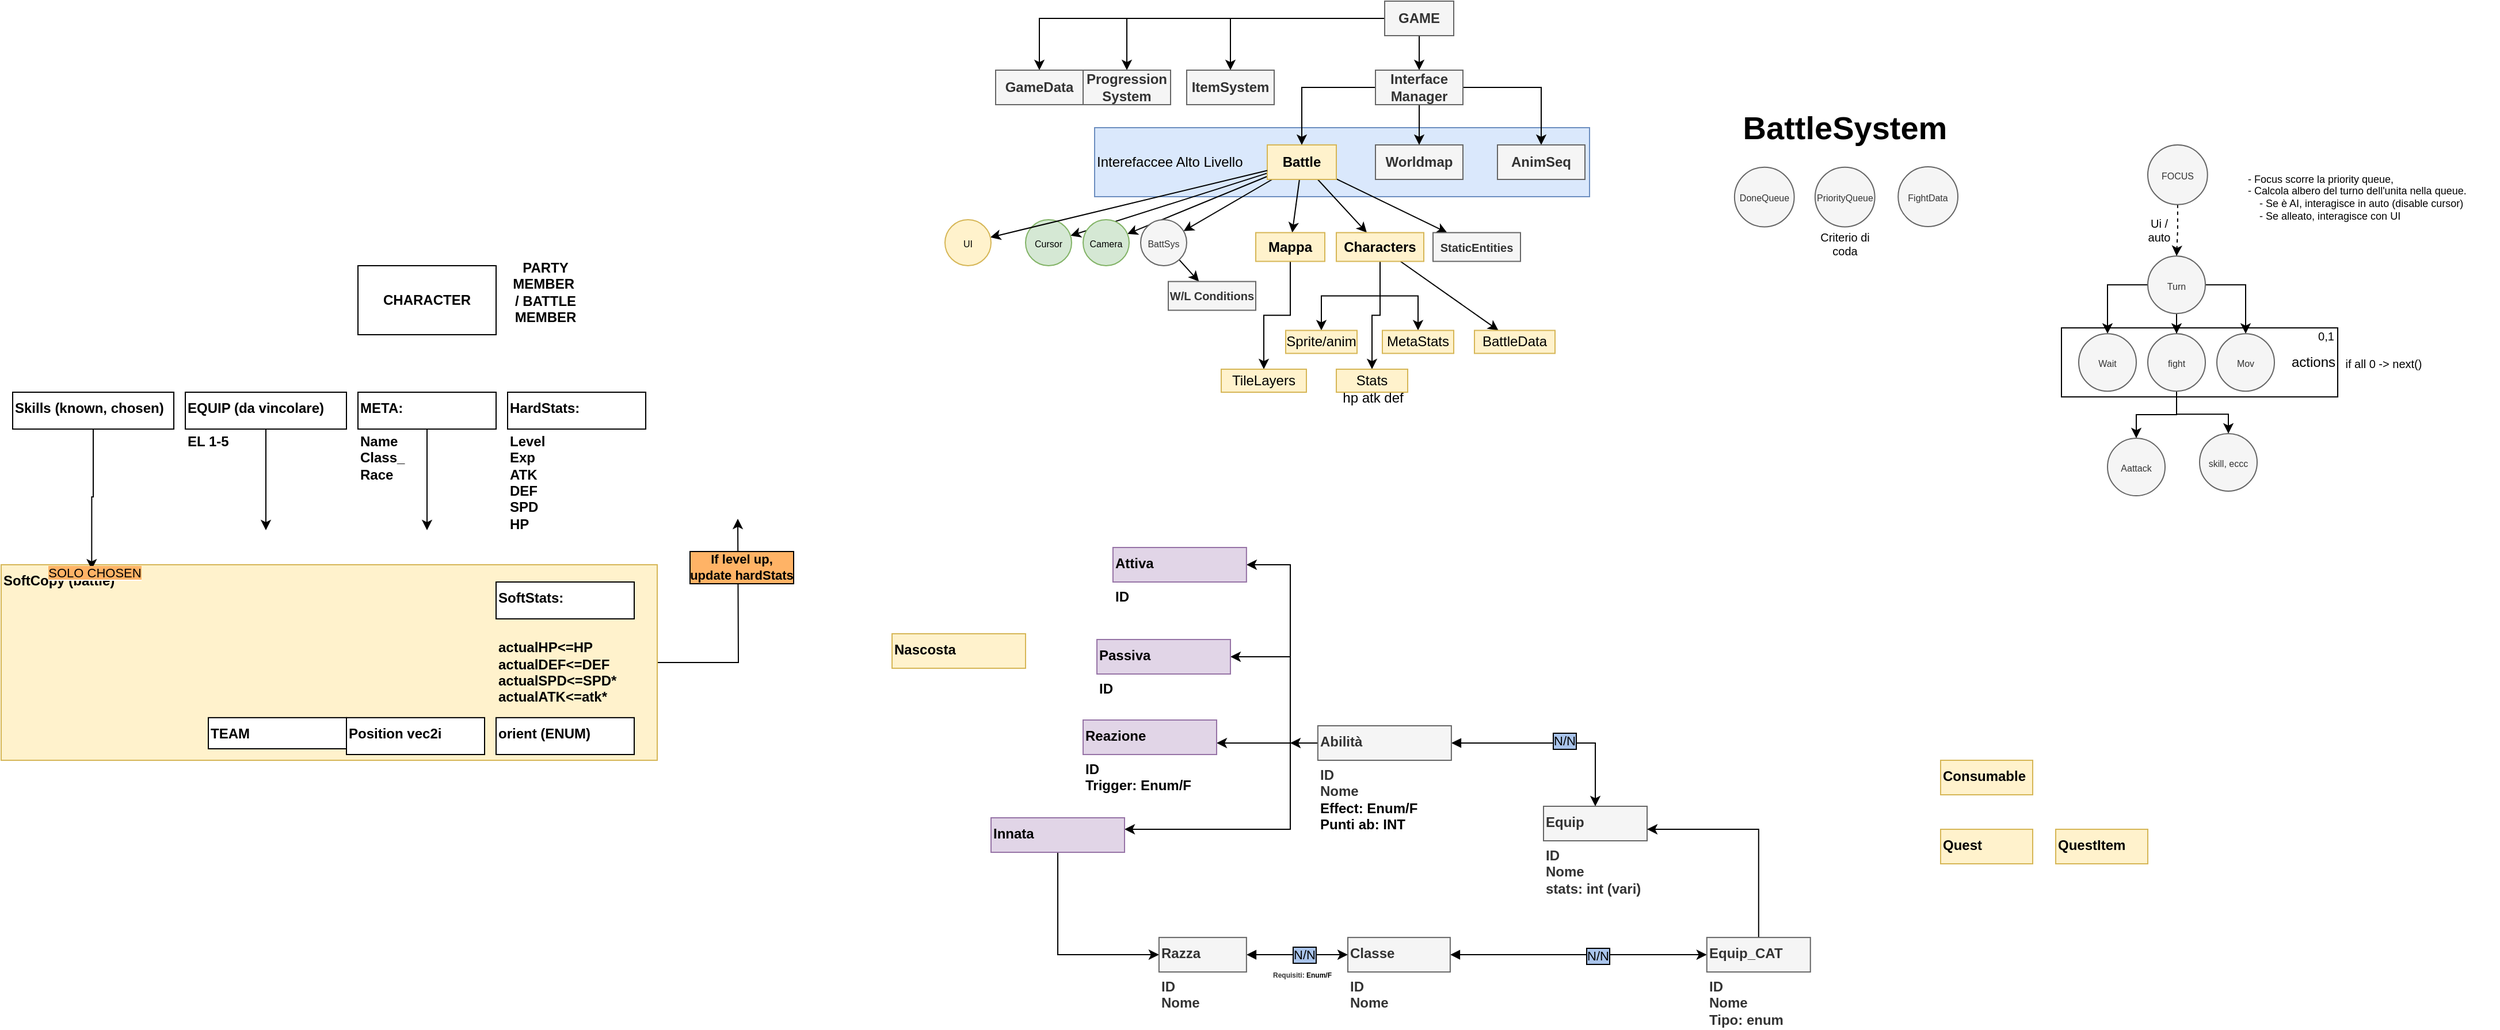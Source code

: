 <mxfile version="26.0.9">
  <diagram name="Pagina-1" id="IYdlYjK-uYamkpvZksn4">
    <mxGraphModel dx="1667" dy="503" grid="1" gridSize="10" guides="1" tooltips="1" connect="1" arrows="1" fold="1" page="1" pageScale="1" pageWidth="827" pageHeight="1169" math="0" shadow="0">
      <root>
        <mxCell id="0" />
        <mxCell id="1" parent="0" />
        <mxCell id="bKswoi-6M7HuGjb5jG4Y-16" value="actions" style="rounded=0;whiteSpace=wrap;html=1;align=right;" parent="1" vertex="1">
          <mxGeometry x="980" y="464.07" width="240" height="60" as="geometry" />
        </mxCell>
        <mxCell id="cfBw3PiX7XQyelA8tkxX-12" style="edgeStyle=orthogonalEdgeStyle;rounded=0;orthogonalLoop=1;jettySize=auto;html=1;" parent="1" source="cfBw3PiX7XQyelA8tkxX-2" target="cfBw3PiX7XQyelA8tkxX-7" edge="1">
          <mxGeometry relative="1" as="geometry" />
        </mxCell>
        <mxCell id="QGVee-wcvRpHsd-RlF23-4" style="edgeStyle=orthogonalEdgeStyle;rounded=0;orthogonalLoop=1;jettySize=auto;html=1;" parent="1" source="cfBw3PiX7XQyelA8tkxX-2" target="QGVee-wcvRpHsd-RlF23-1" edge="1">
          <mxGeometry relative="1" as="geometry" />
        </mxCell>
        <mxCell id="QGVee-wcvRpHsd-RlF23-5" style="edgeStyle=orthogonalEdgeStyle;rounded=0;orthogonalLoop=1;jettySize=auto;html=1;" parent="1" source="cfBw3PiX7XQyelA8tkxX-2" target="QGVee-wcvRpHsd-RlF23-2" edge="1">
          <mxGeometry relative="1" as="geometry" />
        </mxCell>
        <mxCell id="QGVee-wcvRpHsd-RlF23-6" style="edgeStyle=orthogonalEdgeStyle;rounded=0;orthogonalLoop=1;jettySize=auto;html=1;" parent="1" source="cfBw3PiX7XQyelA8tkxX-2" target="QGVee-wcvRpHsd-RlF23-3" edge="1">
          <mxGeometry relative="1" as="geometry" />
        </mxCell>
        <mxCell id="cfBw3PiX7XQyelA8tkxX-2" value="&lt;b&gt;GAME&lt;/b&gt;" style="text;html=1;align=center;verticalAlign=middle;whiteSpace=wrap;rounded=0;fillColor=#f5f5f5;strokeColor=#666666;fontColor=#333333;" parent="1" vertex="1">
          <mxGeometry x="392" y="180" width="60" height="30" as="geometry" />
        </mxCell>
        <mxCell id="cfBw3PiX7XQyelA8tkxX-4" value="Interefaccee Alto Livello" style="rounded=0;whiteSpace=wrap;html=1;fillColor=#dae8fc;strokeColor=#6c8ebf;spacingLeft=0;align=left;" parent="1" vertex="1">
          <mxGeometry x="140" y="290" width="430" height="60" as="geometry" />
        </mxCell>
        <mxCell id="cfBw3PiX7XQyelA8tkxX-15" style="rounded=0;orthogonalLoop=1;jettySize=auto;html=1;" parent="1" source="cfBw3PiX7XQyelA8tkxX-3" target="cfBw3PiX7XQyelA8tkxX-14" edge="1">
          <mxGeometry relative="1" as="geometry" />
        </mxCell>
        <mxCell id="cfBw3PiX7XQyelA8tkxX-17" style="rounded=0;orthogonalLoop=1;jettySize=auto;html=1;" parent="1" source="cfBw3PiX7XQyelA8tkxX-3" target="cfBw3PiX7XQyelA8tkxX-16" edge="1">
          <mxGeometry relative="1" as="geometry" />
        </mxCell>
        <mxCell id="cfBw3PiX7XQyelA8tkxX-19" style="rounded=0;orthogonalLoop=1;jettySize=auto;html=1;" parent="1" source="cfBw3PiX7XQyelA8tkxX-3" target="cfBw3PiX7XQyelA8tkxX-18" edge="1">
          <mxGeometry relative="1" as="geometry" />
        </mxCell>
        <mxCell id="cfBw3PiX7XQyelA8tkxX-21" style="rounded=0;orthogonalLoop=1;jettySize=auto;html=1;" parent="1" source="cfBw3PiX7XQyelA8tkxX-3" target="cfBw3PiX7XQyelA8tkxX-20" edge="1">
          <mxGeometry relative="1" as="geometry" />
        </mxCell>
        <mxCell id="cfBw3PiX7XQyelA8tkxX-23" style="rounded=0;orthogonalLoop=1;jettySize=auto;html=1;" parent="1" source="cfBw3PiX7XQyelA8tkxX-3" target="cfBw3PiX7XQyelA8tkxX-22" edge="1">
          <mxGeometry relative="1" as="geometry" />
        </mxCell>
        <mxCell id="cfBw3PiX7XQyelA8tkxX-26" style="rounded=0;orthogonalLoop=1;jettySize=auto;html=1;" parent="1" source="cfBw3PiX7XQyelA8tkxX-3" target="cfBw3PiX7XQyelA8tkxX-25" edge="1">
          <mxGeometry relative="1" as="geometry" />
        </mxCell>
        <mxCell id="cfBw3PiX7XQyelA8tkxX-3" value="&lt;b&gt;Battle&lt;/b&gt;" style="text;html=1;align=center;verticalAlign=middle;whiteSpace=wrap;rounded=0;fillColor=#fff2cc;strokeColor=#d6b656;" parent="1" vertex="1">
          <mxGeometry x="290" y="305" width="60" height="30" as="geometry" />
        </mxCell>
        <mxCell id="cfBw3PiX7XQyelA8tkxX-5" value="&lt;b&gt;Worldmap&lt;/b&gt;" style="text;html=1;align=center;verticalAlign=middle;whiteSpace=wrap;rounded=0;fillColor=#f5f5f5;strokeColor=#666666;fontColor=#333333;" parent="1" vertex="1">
          <mxGeometry x="384" y="305" width="76" height="30" as="geometry" />
        </mxCell>
        <mxCell id="cfBw3PiX7XQyelA8tkxX-8" style="edgeStyle=orthogonalEdgeStyle;rounded=0;orthogonalLoop=1;jettySize=auto;html=1;" parent="1" source="cfBw3PiX7XQyelA8tkxX-7" target="cfBw3PiX7XQyelA8tkxX-3" edge="1">
          <mxGeometry relative="1" as="geometry" />
        </mxCell>
        <mxCell id="cfBw3PiX7XQyelA8tkxX-9" style="edgeStyle=orthogonalEdgeStyle;rounded=0;orthogonalLoop=1;jettySize=auto;html=1;" parent="1" source="cfBw3PiX7XQyelA8tkxX-7" target="cfBw3PiX7XQyelA8tkxX-5" edge="1">
          <mxGeometry relative="1" as="geometry" />
        </mxCell>
        <mxCell id="cfBw3PiX7XQyelA8tkxX-11" style="edgeStyle=orthogonalEdgeStyle;rounded=0;orthogonalLoop=1;jettySize=auto;html=1;" parent="1" source="cfBw3PiX7XQyelA8tkxX-7" target="cfBw3PiX7XQyelA8tkxX-10" edge="1">
          <mxGeometry relative="1" as="geometry" />
        </mxCell>
        <mxCell id="cfBw3PiX7XQyelA8tkxX-7" value="&lt;b&gt;Interface&lt;/b&gt;&lt;div&gt;&lt;b&gt;Manager&lt;/b&gt;&lt;/div&gt;" style="text;html=1;align=center;verticalAlign=middle;whiteSpace=wrap;rounded=0;fillColor=#f5f5f5;strokeColor=#666666;fontColor=#333333;" parent="1" vertex="1">
          <mxGeometry x="384" y="240" width="76" height="30" as="geometry" />
        </mxCell>
        <mxCell id="cfBw3PiX7XQyelA8tkxX-10" value="&lt;b&gt;AnimSeq&lt;/b&gt;" style="text;html=1;align=center;verticalAlign=middle;whiteSpace=wrap;rounded=0;fillColor=#f5f5f5;strokeColor=#666666;fontColor=#333333;" parent="1" vertex="1">
          <mxGeometry x="490" y="305" width="76" height="30" as="geometry" />
        </mxCell>
        <mxCell id="cfBw3PiX7XQyelA8tkxX-14" value="&lt;font style=&quot;font-size: 8px;&quot;&gt;Camera&lt;/font&gt;" style="ellipse;whiteSpace=wrap;html=1;aspect=fixed;fillColor=#d5e8d4;strokeColor=#82b366;" parent="1" vertex="1">
          <mxGeometry x="130" y="370" width="40" height="40" as="geometry" />
        </mxCell>
        <mxCell id="cfBw3PiX7XQyelA8tkxX-16" value="&lt;font style=&quot;font-size: 8px;&quot;&gt;Cursor&lt;/font&gt;" style="ellipse;whiteSpace=wrap;html=1;aspect=fixed;fillColor=#d5e8d4;strokeColor=#82b366;" parent="1" vertex="1">
          <mxGeometry x="80" y="370" width="40" height="40" as="geometry" />
        </mxCell>
        <mxCell id="cfBw3PiX7XQyelA8tkxX-41" style="rounded=0;orthogonalLoop=1;jettySize=auto;html=1;endArrow=classic;startFill=0;endFill=1;" parent="1" source="cfBw3PiX7XQyelA8tkxX-18" target="cfBw3PiX7XQyelA8tkxX-39" edge="1">
          <mxGeometry relative="1" as="geometry" />
        </mxCell>
        <mxCell id="cfBw3PiX7XQyelA8tkxX-18" value="&lt;font style=&quot;font-size: 8px;&quot;&gt;BattSys&lt;/font&gt;" style="ellipse;whiteSpace=wrap;html=1;aspect=fixed;fillColor=#f5f5f5;strokeColor=#666666;fontColor=#333333;" parent="1" vertex="1">
          <mxGeometry x="180" y="370" width="40" height="40" as="geometry" />
        </mxCell>
        <mxCell id="cfBw3PiX7XQyelA8tkxX-60" style="edgeStyle=orthogonalEdgeStyle;rounded=0;orthogonalLoop=1;jettySize=auto;html=1;" parent="1" source="cfBw3PiX7XQyelA8tkxX-20" target="cfBw3PiX7XQyelA8tkxX-61" edge="1">
          <mxGeometry relative="1" as="geometry">
            <mxPoint x="280" y="510" as="targetPoint" />
          </mxGeometry>
        </mxCell>
        <mxCell id="cfBw3PiX7XQyelA8tkxX-20" value="&lt;b&gt;Mappa&lt;/b&gt;" style="rounded=0;whiteSpace=wrap;html=1;fillColor=#fff2cc;strokeColor=#d6b656;" parent="1" vertex="1">
          <mxGeometry x="280" y="381.25" width="60" height="25" as="geometry" />
        </mxCell>
        <mxCell id="cfBw3PiX7XQyelA8tkxX-48" style="edgeStyle=orthogonalEdgeStyle;rounded=0;orthogonalLoop=1;jettySize=auto;html=1;entryX=0.5;entryY=0;entryDx=0;entryDy=0;" parent="1" source="cfBw3PiX7XQyelA8tkxX-22" target="cfBw3PiX7XQyelA8tkxX-49" edge="1">
          <mxGeometry relative="1" as="geometry">
            <mxPoint x="360" y="460" as="targetPoint" />
          </mxGeometry>
        </mxCell>
        <mxCell id="cfBw3PiX7XQyelA8tkxX-51" style="edgeStyle=orthogonalEdgeStyle;rounded=0;orthogonalLoop=1;jettySize=auto;html=1;" parent="1" source="cfBw3PiX7XQyelA8tkxX-22" target="cfBw3PiX7XQyelA8tkxX-50" edge="1">
          <mxGeometry relative="1" as="geometry" />
        </mxCell>
        <mxCell id="cfBw3PiX7XQyelA8tkxX-58" style="edgeStyle=orthogonalEdgeStyle;rounded=0;orthogonalLoop=1;jettySize=auto;html=1;" parent="1" source="cfBw3PiX7XQyelA8tkxX-22" target="cfBw3PiX7XQyelA8tkxX-56" edge="1">
          <mxGeometry relative="1" as="geometry" />
        </mxCell>
        <mxCell id="cfBw3PiX7XQyelA8tkxX-63" style="rounded=0;orthogonalLoop=1;jettySize=auto;html=1;" parent="1" source="cfBw3PiX7XQyelA8tkxX-22" target="cfBw3PiX7XQyelA8tkxX-62" edge="1">
          <mxGeometry relative="1" as="geometry" />
        </mxCell>
        <mxCell id="cfBw3PiX7XQyelA8tkxX-22" value="&lt;b&gt;Characters&lt;/b&gt;" style="rounded=0;whiteSpace=wrap;html=1;fillColor=#fff2cc;strokeColor=#d6b656;" parent="1" vertex="1">
          <mxGeometry x="350" y="381.25" width="76" height="25" as="geometry" />
        </mxCell>
        <mxCell id="cfBw3PiX7XQyelA8tkxX-25" value="&lt;b&gt;&lt;font style=&quot;font-size: 10px;&quot;&gt;StaticEntities&lt;/font&gt;&lt;/b&gt;" style="rounded=0;whiteSpace=wrap;html=1;fillColor=#f5f5f5;strokeColor=#666666;fontColor=#333333;" parent="1" vertex="1">
          <mxGeometry x="434" y="381.25" width="76" height="25" as="geometry" />
        </mxCell>
        <mxCell id="cfBw3PiX7XQyelA8tkxX-37" style="rounded=0;orthogonalLoop=1;jettySize=auto;html=1;endArrow=none;startFill=1;startArrow=classic;" parent="1" source="cfBw3PiX7XQyelA8tkxX-36" target="cfBw3PiX7XQyelA8tkxX-3" edge="1">
          <mxGeometry relative="1" as="geometry" />
        </mxCell>
        <mxCell id="cfBw3PiX7XQyelA8tkxX-36" value="&lt;font style=&quot;font-size: 8px;&quot;&gt;UI&lt;/font&gt;" style="ellipse;whiteSpace=wrap;html=1;aspect=fixed;fillColor=#fff2cc;strokeColor=#d6b656;" parent="1" vertex="1">
          <mxGeometry x="10" y="370" width="40" height="40" as="geometry" />
        </mxCell>
        <mxCell id="cfBw3PiX7XQyelA8tkxX-39" value="&lt;span style=&quot;font-size: 10px;&quot;&gt;&lt;b&gt;W/L Conditions&lt;/b&gt;&lt;/span&gt;" style="rounded=0;whiteSpace=wrap;html=1;fillColor=#f5f5f5;strokeColor=#666666;fontColor=#333333;" parent="1" vertex="1">
          <mxGeometry x="204" y="423.75" width="76" height="25" as="geometry" />
        </mxCell>
        <mxCell id="cfBw3PiX7XQyelA8tkxX-49" value="Sprite/anim" style="rounded=0;whiteSpace=wrap;html=1;fillColor=#fff2cc;strokeColor=#d6b656;" parent="1" vertex="1">
          <mxGeometry x="306" y="466.25" width="62" height="20" as="geometry" />
        </mxCell>
        <mxCell id="cfBw3PiX7XQyelA8tkxX-50" value="Stats" style="rounded=0;whiteSpace=wrap;html=1;fillColor=#fff2cc;strokeColor=#d6b656;" parent="1" vertex="1">
          <mxGeometry x="350" y="500" width="62" height="20" as="geometry" />
        </mxCell>
        <mxCell id="cfBw3PiX7XQyelA8tkxX-54" value="hp atk def" style="text;html=1;align=center;verticalAlign=middle;whiteSpace=wrap;rounded=0;" parent="1" vertex="1">
          <mxGeometry x="352" y="510" width="60" height="30" as="geometry" />
        </mxCell>
        <mxCell id="cfBw3PiX7XQyelA8tkxX-56" value="MetaStats" style="rounded=0;whiteSpace=wrap;html=1;fillColor=#fff2cc;strokeColor=#d6b656;" parent="1" vertex="1">
          <mxGeometry x="390" y="466.25" width="62" height="20" as="geometry" />
        </mxCell>
        <mxCell id="cfBw3PiX7XQyelA8tkxX-61" value="TileLayers" style="rounded=0;whiteSpace=wrap;html=1;fillColor=#fff2cc;strokeColor=#d6b656;" parent="1" vertex="1">
          <mxGeometry x="250" y="500" width="74" height="20" as="geometry" />
        </mxCell>
        <mxCell id="cfBw3PiX7XQyelA8tkxX-62" value="BattleData" style="rounded=0;whiteSpace=wrap;html=1;fillColor=#fff2cc;strokeColor=#d6b656;" parent="1" vertex="1">
          <mxGeometry x="470" y="466.25" width="70" height="20" as="geometry" />
        </mxCell>
        <mxCell id="bKswoi-6M7HuGjb5jG4Y-2" value="&lt;font style=&quot;font-size: 8px;&quot;&gt;PriorityQueue&lt;/font&gt;" style="ellipse;whiteSpace=wrap;html=1;aspect=fixed;fillColor=#f5f5f5;strokeColor=#666666;fontColor=#333333;" parent="1" vertex="1">
          <mxGeometry x="765.94" y="324.37" width="51.88" height="51.88" as="geometry" />
        </mxCell>
        <mxCell id="bKswoi-6M7HuGjb5jG4Y-3" value="Criterio di coda" style="text;html=1;align=center;verticalAlign=middle;whiteSpace=wrap;rounded=0;fontSize=10;" parent="1" vertex="1">
          <mxGeometry x="761.88" y="376.25" width="60" height="30" as="geometry" />
        </mxCell>
        <mxCell id="bKswoi-6M7HuGjb5jG4Y-10" style="edgeStyle=orthogonalEdgeStyle;rounded=0;orthogonalLoop=1;jettySize=auto;html=1;" parent="1" source="bKswoi-6M7HuGjb5jG4Y-5" target="bKswoi-6M7HuGjb5jG4Y-6" edge="1">
          <mxGeometry relative="1" as="geometry" />
        </mxCell>
        <mxCell id="bKswoi-6M7HuGjb5jG4Y-11" style="edgeStyle=orthogonalEdgeStyle;rounded=0;orthogonalLoop=1;jettySize=auto;html=1;" parent="1" source="bKswoi-6M7HuGjb5jG4Y-5" target="bKswoi-6M7HuGjb5jG4Y-8" edge="1">
          <mxGeometry relative="1" as="geometry" />
        </mxCell>
        <mxCell id="bKswoi-6M7HuGjb5jG4Y-12" style="edgeStyle=orthogonalEdgeStyle;rounded=0;orthogonalLoop=1;jettySize=auto;html=1;" parent="1" source="bKswoi-6M7HuGjb5jG4Y-5" target="bKswoi-6M7HuGjb5jG4Y-9" edge="1">
          <mxGeometry relative="1" as="geometry" />
        </mxCell>
        <mxCell id="bKswoi-6M7HuGjb5jG4Y-5" value="&lt;font style=&quot;font-size: 8px;&quot;&gt;Turn&lt;/font&gt;" style="ellipse;whiteSpace=wrap;html=1;aspect=fixed;fillColor=#f5f5f5;strokeColor=#666666;fontColor=#333333;" parent="1" vertex="1">
          <mxGeometry x="1055" y="401.57" width="50" height="50" as="geometry" />
        </mxCell>
        <mxCell id="bKswoi-6M7HuGjb5jG4Y-6" value="&lt;font style=&quot;font-size: 8px;&quot;&gt;Wait&lt;/font&gt;" style="ellipse;whiteSpace=wrap;html=1;aspect=fixed;fillColor=#f5f5f5;strokeColor=#666666;fontColor=#333333;" parent="1" vertex="1">
          <mxGeometry x="995" y="469.07" width="50" height="50" as="geometry" />
        </mxCell>
        <mxCell id="bKswoi-6M7HuGjb5jG4Y-7" value="if all 0 -&amp;gt; next()" style="text;html=1;align=center;verticalAlign=middle;whiteSpace=wrap;rounded=0;fontSize=10;" parent="1" vertex="1">
          <mxGeometry x="1220" y="480" width="80" height="30" as="geometry" />
        </mxCell>
        <mxCell id="bKswoi-6M7HuGjb5jG4Y-19" style="edgeStyle=orthogonalEdgeStyle;rounded=0;orthogonalLoop=1;jettySize=auto;html=1;" parent="1" source="bKswoi-6M7HuGjb5jG4Y-8" target="bKswoi-6M7HuGjb5jG4Y-17" edge="1">
          <mxGeometry relative="1" as="geometry" />
        </mxCell>
        <mxCell id="bKswoi-6M7HuGjb5jG4Y-20" style="edgeStyle=orthogonalEdgeStyle;rounded=0;orthogonalLoop=1;jettySize=auto;html=1;" parent="1" source="bKswoi-6M7HuGjb5jG4Y-8" target="bKswoi-6M7HuGjb5jG4Y-18" edge="1">
          <mxGeometry relative="1" as="geometry" />
        </mxCell>
        <mxCell id="bKswoi-6M7HuGjb5jG4Y-8" value="&lt;font style=&quot;font-size: 8px;&quot;&gt;fight&lt;/font&gt;" style="ellipse;whiteSpace=wrap;html=1;aspect=fixed;fillColor=#f5f5f5;strokeColor=#666666;fontColor=#333333;" parent="1" vertex="1">
          <mxGeometry x="1055" y="469.07" width="50" height="50" as="geometry" />
        </mxCell>
        <mxCell id="bKswoi-6M7HuGjb5jG4Y-9" value="&lt;font style=&quot;font-size: 8px;&quot;&gt;Mov&lt;/font&gt;" style="ellipse;whiteSpace=wrap;html=1;aspect=fixed;fillColor=#f5f5f5;strokeColor=#666666;fontColor=#333333;" parent="1" vertex="1">
          <mxGeometry x="1115" y="469.07" width="50" height="50" as="geometry" />
        </mxCell>
        <mxCell id="bKswoi-6M7HuGjb5jG4Y-14" value="&lt;font style=&quot;font-size: 8px;&quot;&gt;DoneQueue&lt;/font&gt;" style="ellipse;whiteSpace=wrap;html=1;aspect=fixed;fillColor=#f5f5f5;strokeColor=#666666;fontColor=#333333;" parent="1" vertex="1">
          <mxGeometry x="695.94" y="324.37" width="51.88" height="51.88" as="geometry" />
        </mxCell>
        <mxCell id="bKswoi-6M7HuGjb5jG4Y-17" value="&lt;font style=&quot;font-size: 8px;&quot;&gt;Aatta&lt;span style=&quot;color: rgba(0, 0, 0, 0); font-family: monospace; font-size: 0px; text-align: start; text-wrap: nowrap;&quot;&gt;%3CmxGraphModel%3E%3Croot%3E%3CmxCell%20id%3D%220%22%2F%3E%3CmxCell%20id%3D%221%22%20parent%3D%220%22%2F%3E%3CmxCell%20id%3D%222%22%20value%3D%22%26lt%3Bfont%20style%3D%26quot%3Bfont-size%3A%208px%3B%26quot%3B%26gt%3Bfight%26lt%3B%2Ffont%26gt%3B%22%20style%3D%22ellipse%3BwhiteSpace%3Dwrap%3Bhtml%3D1%3Baspect%3Dfixed%3BfillColor%3D%23f5f5f5%3BstrokeColor%3D%23666666%3BfontColor%3D%23333333%3B%22%20vertex%3D%221%22%20parent%3D%221%22%3E%3CmxGeometry%20x%3D%22965%22%20y%3D%22463.13%22%20width%3D%2250%22%20height%3D%2250%22%20as%3D%22geometry%22%2F%3E%3C%2FmxCell%3E%3C%2Froot%3E%3C%2FmxGraphModel%3E&lt;/span&gt;ck&lt;/font&gt;" style="ellipse;whiteSpace=wrap;html=1;aspect=fixed;fillColor=#f5f5f5;strokeColor=#666666;fontColor=#333333;" parent="1" vertex="1">
          <mxGeometry x="1020" y="560" width="50" height="50" as="geometry" />
        </mxCell>
        <mxCell id="bKswoi-6M7HuGjb5jG4Y-18" value="&lt;span style=&quot;font-size: 8px;&quot;&gt;skill, eccc&lt;/span&gt;" style="ellipse;whiteSpace=wrap;html=1;aspect=fixed;fillColor=#f5f5f5;strokeColor=#666666;fontColor=#333333;" parent="1" vertex="1">
          <mxGeometry x="1100" y="555.94" width="50" height="50" as="geometry" />
        </mxCell>
        <mxCell id="bKswoi-6M7HuGjb5jG4Y-21" value="&lt;font style=&quot;font-size: 28px;&quot;&gt;&lt;b&gt;BattleSystem&lt;/b&gt;&lt;/font&gt;" style="text;html=1;align=center;verticalAlign=middle;whiteSpace=wrap;rounded=0;" parent="1" vertex="1">
          <mxGeometry x="761.88" y="275" width="60" height="30" as="geometry" />
        </mxCell>
        <mxCell id="bKswoi-6M7HuGjb5jG4Y-25" style="edgeStyle=orthogonalEdgeStyle;rounded=0;orthogonalLoop=1;jettySize=auto;html=1;dashed=1;" parent="1" source="bKswoi-6M7HuGjb5jG4Y-22" target="bKswoi-6M7HuGjb5jG4Y-5" edge="1">
          <mxGeometry relative="1" as="geometry" />
        </mxCell>
        <mxCell id="bKswoi-6M7HuGjb5jG4Y-22" value="&lt;font style=&quot;font-size: 8px;&quot;&gt;FOCUS&lt;/font&gt;" style="ellipse;whiteSpace=wrap;html=1;aspect=fixed;fillColor=#f5f5f5;strokeColor=#666666;fontColor=#333333;" parent="1" vertex="1">
          <mxGeometry x="1055" y="305" width="51.88" height="51.88" as="geometry" />
        </mxCell>
        <mxCell id="bKswoi-6M7HuGjb5jG4Y-23" value="- Focus scorre la priority queue,&lt;br&gt;&lt;div&gt;&lt;span style=&quot;background-color: transparent; color: light-dark(rgb(0, 0, 0), rgb(255, 255, 255));&quot;&gt;- Calcola albero del turno dell&#39;unita nella queue.&lt;/span&gt;&lt;/div&gt;&amp;nbsp; &amp;nbsp; - Se è AI, interagisce in auto (disable cursor)&lt;br&gt;&amp;nbsp; &amp;nbsp; - Se alleato, interagisce con UI&lt;div&gt;&amp;nbsp; &amp;nbsp;&amp;nbsp;&lt;/div&gt;" style="text;html=1;align=left;verticalAlign=middle;whiteSpace=wrap;rounded=0;fontSize=9;" parent="1" vertex="1">
          <mxGeometry x="1140" y="340.94" width="220" height="30" as="geometry" />
        </mxCell>
        <mxCell id="bKswoi-6M7HuGjb5jG4Y-24" value="&lt;font style=&quot;font-size: 8px;&quot;&gt;FightData&lt;/font&gt;" style="ellipse;whiteSpace=wrap;html=1;aspect=fixed;fillColor=#f5f5f5;strokeColor=#666666;fontColor=#333333;" parent="1" vertex="1">
          <mxGeometry x="838.12" y="324.06" width="51.88" height="51.88" as="geometry" />
        </mxCell>
        <mxCell id="bKswoi-6M7HuGjb5jG4Y-26" value="Ui / auto" style="text;html=1;align=center;verticalAlign=middle;whiteSpace=wrap;rounded=0;fontSize=10;" parent="1" vertex="1">
          <mxGeometry x="1055" y="363.75" width="20" height="30" as="geometry" />
        </mxCell>
        <mxCell id="bKswoi-6M7HuGjb5jG4Y-28" value="0,1" style="text;html=1;align=center;verticalAlign=middle;whiteSpace=wrap;rounded=0;fontSize=10;" parent="1" vertex="1">
          <mxGeometry x="1200" y="456.25" width="20" height="30" as="geometry" />
        </mxCell>
        <mxCell id="QGVee-wcvRpHsd-RlF23-1" value="&lt;b&gt;ItemSystem&lt;/b&gt;" style="text;html=1;align=center;verticalAlign=middle;whiteSpace=wrap;rounded=0;fillColor=#f5f5f5;strokeColor=#666666;fontColor=#333333;" parent="1" vertex="1">
          <mxGeometry x="220" y="240" width="76" height="30" as="geometry" />
        </mxCell>
        <mxCell id="QGVee-wcvRpHsd-RlF23-2" value="&lt;b&gt;Progression&lt;br&gt;System&lt;/b&gt;" style="text;html=1;align=center;verticalAlign=middle;whiteSpace=wrap;rounded=0;fillColor=#f5f5f5;strokeColor=#666666;fontColor=#333333;" parent="1" vertex="1">
          <mxGeometry x="130" y="240" width="76" height="30" as="geometry" />
        </mxCell>
        <mxCell id="QGVee-wcvRpHsd-RlF23-3" value="&lt;b&gt;GameData&lt;/b&gt;" style="text;html=1;align=center;verticalAlign=middle;whiteSpace=wrap;rounded=0;fillColor=#f5f5f5;strokeColor=#666666;fontColor=#333333;" parent="1" vertex="1">
          <mxGeometry x="54" y="240" width="76" height="30" as="geometry" />
        </mxCell>
        <mxCell id="QGVee-wcvRpHsd-RlF23-37" value="N/N" style="edgeStyle=orthogonalEdgeStyle;rounded=0;orthogonalLoop=1;jettySize=auto;html=1;startArrow=block;startFill=1;align=left;labelBackgroundColor=#A9C4EB;labelBorderColor=default;" parent="1" source="QGVee-wcvRpHsd-RlF23-38" target="QGVee-wcvRpHsd-RlF23-42" edge="1">
          <mxGeometry x="-0.136" relative="1" as="geometry">
            <mxPoint as="offset" />
          </mxGeometry>
        </mxCell>
        <mxCell id="QGVee-wcvRpHsd-RlF23-38" value="&lt;b&gt;Razza&lt;br&gt;&lt;br&gt;ID&lt;br&gt;Nome&lt;br&gt;&lt;br&gt;&lt;/b&gt;" style="text;html=1;align=left;verticalAlign=top;whiteSpace=wrap;rounded=0;fillColor=#f5f5f5;strokeColor=#666666;fontColor=#333333;" parent="1" vertex="1">
          <mxGeometry x="195.94" y="994.06" width="76" height="30" as="geometry" />
        </mxCell>
        <mxCell id="QGVee-wcvRpHsd-RlF23-75" style="edgeStyle=orthogonalEdgeStyle;rounded=0;orthogonalLoop=1;jettySize=auto;html=1;startArrow=block;startFill=1;" parent="1" source="QGVee-wcvRpHsd-RlF23-42" target="QGVee-wcvRpHsd-RlF23-71" edge="1">
          <mxGeometry relative="1" as="geometry" />
        </mxCell>
        <mxCell id="QGVee-wcvRpHsd-RlF23-76" value="N/N" style="edgeLabel;html=1;align=center;verticalAlign=middle;resizable=0;points=[];labelBackgroundColor=#A9C4EB;labelBorderColor=default;" parent="QGVee-wcvRpHsd-RlF23-75" vertex="1" connectable="0">
          <mxGeometry x="0.149" y="-1" relative="1" as="geometry">
            <mxPoint as="offset" />
          </mxGeometry>
        </mxCell>
        <mxCell id="QGVee-wcvRpHsd-RlF23-42" value="&lt;b&gt;Classe&lt;br&gt;&lt;br&gt;ID&lt;br&gt;Nome&lt;br&gt;&lt;br&gt;&lt;/b&gt;" style="text;html=1;align=left;verticalAlign=top;whiteSpace=wrap;rounded=0;fillColor=#f5f5f5;strokeColor=#666666;fontColor=#333333;" parent="1" vertex="1">
          <mxGeometry x="360" y="994.06" width="88.94" height="30" as="geometry" />
        </mxCell>
        <mxCell id="QGVee-wcvRpHsd-RlF23-59" style="edgeStyle=orthogonalEdgeStyle;rounded=0;orthogonalLoop=1;jettySize=auto;html=1;startArrow=block;startFill=1;" parent="1" source="QGVee-wcvRpHsd-RlF23-44" target="QGVee-wcvRpHsd-RlF23-45" edge="1">
          <mxGeometry relative="1" as="geometry">
            <mxPoint x="517" y="825" as="targetPoint" />
          </mxGeometry>
        </mxCell>
        <mxCell id="QGVee-wcvRpHsd-RlF23-73" value="&lt;span&gt;N/N&lt;/span&gt;" style="edgeLabel;html=1;align=center;verticalAlign=middle;resizable=0;points=[];labelBorderColor=default;labelBackgroundColor=#A9C4EB;" parent="QGVee-wcvRpHsd-RlF23-59" vertex="1" connectable="0">
          <mxGeometry x="0.085" y="2" relative="1" as="geometry">
            <mxPoint as="offset" />
          </mxGeometry>
        </mxCell>
        <mxCell id="QGVee-wcvRpHsd-RlF23-62" style="edgeStyle=orthogonalEdgeStyle;rounded=0;orthogonalLoop=1;jettySize=auto;html=1;" parent="1" source="QGVee-wcvRpHsd-RlF23-44" target="QGVee-wcvRpHsd-RlF23-53" edge="1">
          <mxGeometry relative="1" as="geometry">
            <Array as="points">
              <mxPoint x="310" y="825" />
              <mxPoint x="310" y="670" />
            </Array>
          </mxGeometry>
        </mxCell>
        <mxCell id="QGVee-wcvRpHsd-RlF23-63" style="edgeStyle=orthogonalEdgeStyle;rounded=0;orthogonalLoop=1;jettySize=auto;html=1;" parent="1" source="QGVee-wcvRpHsd-RlF23-44" target="QGVee-wcvRpHsd-RlF23-54" edge="1">
          <mxGeometry relative="1" as="geometry">
            <Array as="points">
              <mxPoint x="310" y="825" />
              <mxPoint x="310" y="750" />
            </Array>
          </mxGeometry>
        </mxCell>
        <mxCell id="QGVee-wcvRpHsd-RlF23-64" style="edgeStyle=orthogonalEdgeStyle;rounded=0;orthogonalLoop=1;jettySize=auto;html=1;" parent="1" source="QGVee-wcvRpHsd-RlF23-44" target="QGVee-wcvRpHsd-RlF23-56" edge="1">
          <mxGeometry relative="1" as="geometry">
            <Array as="points">
              <mxPoint x="270" y="825" />
              <mxPoint x="270" y="825" />
            </Array>
          </mxGeometry>
        </mxCell>
        <mxCell id="QGVee-wcvRpHsd-RlF23-65" style="edgeStyle=orthogonalEdgeStyle;rounded=0;orthogonalLoop=1;jettySize=auto;html=1;" parent="1" source="QGVee-wcvRpHsd-RlF23-44" target="QGVee-wcvRpHsd-RlF23-55" edge="1">
          <mxGeometry relative="1" as="geometry">
            <Array as="points">
              <mxPoint x="310" y="825" />
              <mxPoint x="310" y="900" />
              <mxPoint x="112" y="900" />
            </Array>
          </mxGeometry>
        </mxCell>
        <mxCell id="QGVee-wcvRpHsd-RlF23-74" style="edgeStyle=orthogonalEdgeStyle;rounded=0;orthogonalLoop=1;jettySize=auto;html=1;" parent="1" source="QGVee-wcvRpHsd-RlF23-44" edge="1">
          <mxGeometry relative="1" as="geometry">
            <mxPoint x="310.0" y="825" as="targetPoint" />
          </mxGeometry>
        </mxCell>
        <mxCell id="QGVee-wcvRpHsd-RlF23-44" value="&lt;b&gt;Abilità&lt;br&gt;&lt;br&gt;ID&lt;br&gt;Nome&lt;/b&gt;&lt;div&gt;&lt;b style=&quot;color: rgb(0, 0, 0);&quot;&gt;Effect: Enum/F&lt;/b&gt;&lt;b&gt;&lt;br&gt;&lt;/b&gt;&lt;b style=&quot;color: rgb(0, 0, 0);&quot;&gt;Punti ab: INT&lt;/b&gt;&lt;b&gt;&lt;br&gt;&lt;br&gt;&lt;br&gt;&lt;/b&gt;&lt;/div&gt;" style="text;html=1;align=left;verticalAlign=top;whiteSpace=wrap;rounded=0;fillColor=#f5f5f5;strokeColor=#666666;fontColor=#333333;" parent="1" vertex="1">
          <mxGeometry x="333.94" y="810" width="116" height="30" as="geometry" />
        </mxCell>
        <mxCell id="QGVee-wcvRpHsd-RlF23-45" value="&lt;b&gt;Equip&lt;br&gt;&lt;br&gt;ID&lt;br&gt;Nome&lt;br&gt;stats: int (vari)&lt;/b&gt;" style="text;html=1;align=left;verticalAlign=top;whiteSpace=wrap;rounded=0;fillColor=#f5f5f5;strokeColor=#666666;fontColor=#333333;" parent="1" vertex="1">
          <mxGeometry x="530" y="880" width="90" height="30" as="geometry" />
        </mxCell>
        <mxCell id="QGVee-wcvRpHsd-RlF23-46" value="&lt;b&gt;Consumable&lt;/b&gt;" style="text;html=1;align=left;verticalAlign=top;whiteSpace=wrap;rounded=0;fillColor=#fff2cc;strokeColor=#d6b656;" parent="1" vertex="1">
          <mxGeometry x="875" y="840" width="80" height="30" as="geometry" />
        </mxCell>
        <mxCell id="QGVee-wcvRpHsd-RlF23-47" value="&lt;b&gt;Quest&lt;/b&gt;" style="text;html=1;align=left;verticalAlign=top;whiteSpace=wrap;rounded=0;fillColor=#fff2cc;strokeColor=#d6b656;" parent="1" vertex="1">
          <mxGeometry x="875" y="900" width="80" height="30" as="geometry" />
        </mxCell>
        <mxCell id="QGVee-wcvRpHsd-RlF23-48" value="&lt;b&gt;QuestItem&lt;/b&gt;" style="text;html=1;align=left;verticalAlign=top;whiteSpace=wrap;rounded=0;fillColor=#fff2cc;strokeColor=#d6b656;" parent="1" vertex="1">
          <mxGeometry x="975" y="900" width="80" height="30" as="geometry" />
        </mxCell>
        <mxCell id="QGVee-wcvRpHsd-RlF23-53" value="&lt;b&gt;Attiva&amp;nbsp;&lt;br&gt;&lt;br&gt;ID&amp;nbsp;&lt;br&gt;&lt;/b&gt;" style="text;html=1;align=left;verticalAlign=top;whiteSpace=wrap;rounded=0;fillColor=#e1d5e7;strokeColor=#9673a6;" parent="1" vertex="1">
          <mxGeometry x="155.94" y="655" width="116" height="30" as="geometry" />
        </mxCell>
        <mxCell id="QGVee-wcvRpHsd-RlF23-54" value="&lt;b&gt;Passiva&lt;/b&gt;&lt;div&gt;&lt;b&gt;&lt;br&gt;&lt;/b&gt;&lt;/div&gt;&lt;div&gt;&lt;b&gt;ID&lt;br&gt;&lt;/b&gt;&lt;/div&gt;" style="text;html=1;align=left;verticalAlign=top;whiteSpace=wrap;rounded=0;fillColor=#e1d5e7;strokeColor=#9673a6;labelBackgroundColor=none;fontColor=default;" parent="1" vertex="1">
          <mxGeometry x="142" y="735" width="116" height="30" as="geometry" />
        </mxCell>
        <mxCell id="QGVee-wcvRpHsd-RlF23-66" style="edgeStyle=orthogonalEdgeStyle;rounded=0;orthogonalLoop=1;jettySize=auto;html=1;" parent="1" source="QGVee-wcvRpHsd-RlF23-55" target="QGVee-wcvRpHsd-RlF23-38" edge="1">
          <mxGeometry relative="1" as="geometry">
            <Array as="points">
              <mxPoint x="108" y="1009" />
            </Array>
          </mxGeometry>
        </mxCell>
        <mxCell id="QGVee-wcvRpHsd-RlF23-55" value="&lt;b&gt;Innata&lt;/b&gt;" style="text;html=1;align=left;verticalAlign=top;whiteSpace=wrap;rounded=0;fillColor=#e1d5e7;strokeColor=#9673a6;" parent="1" vertex="1">
          <mxGeometry x="50" y="890" width="116" height="30" as="geometry" />
        </mxCell>
        <mxCell id="QGVee-wcvRpHsd-RlF23-56" value="&lt;b&gt;Reazione&lt;/b&gt;&lt;div&gt;&lt;b&gt;&lt;br&gt;&lt;/b&gt;&lt;/div&gt;&lt;div&gt;&lt;b&gt;ID&lt;br&gt;Trigger: Enum/F&lt;/b&gt;&lt;b&gt;&lt;br&gt;&lt;/b&gt;&lt;/div&gt;" style="text;html=1;align=left;verticalAlign=top;whiteSpace=wrap;rounded=0;fillColor=#e1d5e7;strokeColor=#9673a6;" parent="1" vertex="1">
          <mxGeometry x="130" y="805" width="116" height="30" as="geometry" />
        </mxCell>
        <mxCell id="QGVee-wcvRpHsd-RlF23-61" value="&lt;b&gt;Nascosta&lt;/b&gt;" style="text;html=1;align=left;verticalAlign=top;whiteSpace=wrap;rounded=0;fillColor=#fff2cc;strokeColor=#d6b656;" parent="1" vertex="1">
          <mxGeometry x="-36" y="730" width="116" height="30" as="geometry" />
        </mxCell>
        <mxCell id="QGVee-wcvRpHsd-RlF23-72" style="edgeStyle=orthogonalEdgeStyle;rounded=0;orthogonalLoop=1;jettySize=auto;html=1;" parent="1" source="QGVee-wcvRpHsd-RlF23-71" target="QGVee-wcvRpHsd-RlF23-45" edge="1">
          <mxGeometry relative="1" as="geometry">
            <Array as="points">
              <mxPoint x="717" y="900" />
            </Array>
          </mxGeometry>
        </mxCell>
        <mxCell id="QGVee-wcvRpHsd-RlF23-71" value="&lt;b&gt;Equip_CAT&lt;br&gt;&lt;br&gt;ID&lt;br&gt;Nome&lt;br&gt;Tipo: enum&lt;br&gt;&lt;/b&gt;" style="text;html=1;align=left;verticalAlign=top;whiteSpace=wrap;rounded=0;fillColor=#f5f5f5;strokeColor=#666666;fontColor=#333333;" parent="1" vertex="1">
          <mxGeometry x="671.88" y="994.06" width="90" height="30" as="geometry" />
        </mxCell>
        <mxCell id="NZJ4g-zmwLY1MwI_-iZm-1" value="&lt;font style=&quot;font-size: 6px;&quot;&gt;&lt;b style=&quot;color: rgb(51, 51, 51); text-align: left; text-wrap: wrap;&quot;&gt;Requisiti:&amp;nbsp;&lt;/b&gt;&lt;b style=&quot;text-align: left; text-wrap: wrap; color: rgb(0, 0, 0);&quot;&gt;Enum/F&lt;/b&gt;&lt;/font&gt;" style="text;html=1;align=center;verticalAlign=middle;resizable=0;points=[];autosize=1;strokeColor=none;fillColor=none;" parent="1" vertex="1">
          <mxGeometry x="285" y="1010" width="70" height="30" as="geometry" />
        </mxCell>
        <mxCell id="BxoGBLYQZEdc-2VMfR42-1" value="&lt;b&gt;CHARACTER&lt;/b&gt;" style="rounded=0;whiteSpace=wrap;html=1;" vertex="1" parent="1">
          <mxGeometry x="-500" y="410" width="120" height="60" as="geometry" />
        </mxCell>
        <mxCell id="BxoGBLYQZEdc-2VMfR42-2" value="&lt;b&gt;PARTY MEMBER&amp;nbsp; / BATTLE MEMBER&lt;/b&gt;" style="text;html=1;align=center;verticalAlign=middle;whiteSpace=wrap;rounded=0;" vertex="1" parent="1">
          <mxGeometry x="-367" y="417.5" width="60" height="30" as="geometry" />
        </mxCell>
        <mxCell id="BxoGBLYQZEdc-2VMfR42-17" style="edgeStyle=orthogonalEdgeStyle;rounded=0;orthogonalLoop=1;jettySize=auto;html=1;" edge="1" parent="1" source="BxoGBLYQZEdc-2VMfR42-4">
          <mxGeometry relative="1" as="geometry">
            <mxPoint x="-440" y="640" as="targetPoint" />
          </mxGeometry>
        </mxCell>
        <mxCell id="BxoGBLYQZEdc-2VMfR42-4" value="&lt;b&gt;META:&lt;br&gt;&lt;br&gt;Name&lt;br&gt;Class_&lt;br&gt;Race&lt;/b&gt;" style="rounded=0;whiteSpace=wrap;html=1;verticalAlign=top;align=left;" vertex="1" parent="1">
          <mxGeometry x="-500" y="520" width="120" height="32.06" as="geometry" />
        </mxCell>
        <mxCell id="BxoGBLYQZEdc-2VMfR42-18" style="edgeStyle=orthogonalEdgeStyle;rounded=0;orthogonalLoop=1;jettySize=auto;html=1;" edge="1" parent="1" source="BxoGBLYQZEdc-2VMfR42-6">
          <mxGeometry relative="1" as="geometry">
            <mxPoint x="-580" y="640" as="targetPoint" />
          </mxGeometry>
        </mxCell>
        <mxCell id="BxoGBLYQZEdc-2VMfR42-6" value="&lt;b&gt;EQUIP (da vincolare)&lt;br&gt;&lt;br&gt;EL 1-5&lt;/b&gt;" style="rounded=0;whiteSpace=wrap;html=1;verticalAlign=top;align=left;" vertex="1" parent="1">
          <mxGeometry x="-650" y="520" width="140" height="32.06" as="geometry" />
        </mxCell>
        <mxCell id="BxoGBLYQZEdc-2VMfR42-7" value="&lt;b&gt;HardStats:&lt;br&gt;&lt;br&gt;Level&lt;br&gt;Exp&lt;br&gt;ATK&lt;br&gt;DEF&lt;br&gt;SPD&lt;br&gt;HP&lt;br&gt;&lt;/b&gt;&lt;span style=&quot;color: rgba(0, 0, 0, 0); font-family: monospace; font-size: 0px; text-wrap: nowrap;&quot;&gt;HP%3CmxGraphModel%3E%3Croot%3E%3CmxCell%20id%3D%220%22%2F%3E%3CmxCell%20id%3D%221%22%20parent%3D%220%22%2F%3E%3CmxCell%20id%3D%222%22%20value%3D%22%26lt%3Bb%26gt%3BMETA%3A%26lt%3Bbr%26gt%3B%26lt%3Bbr%26gt%3BName%26lt%3Bbr%26gt%3BClass%26lt%3Bbr%26gt%3BRace%26lt%3B%2Fb%26gt%3B%22%20style%3D%22rounded%3D0%3BwhiteSpace%3Dwrap%3Bhtml%3D1%3BverticalAlign%3Dtop%3Balign%3Dleft%3B%22%20vertex%3D%221%22%20parent%3D%221%22%3E%3CmxGeometry%20x%3D%22-500%22%20y%3D%22550.94%22%20width%3D%22120%22%20height%3D%2232.06%22%20as%3D%22geometry%22%2F%3E%3C%2FmxCell%3E%3C%2Froot%3E%3C%2FmxGraphModel%3E&lt;/span&gt;" style="rounded=0;whiteSpace=wrap;html=1;verticalAlign=top;align=left;" vertex="1" parent="1">
          <mxGeometry x="-370" y="520" width="120" height="32.06" as="geometry" />
        </mxCell>
        <mxCell id="BxoGBLYQZEdc-2VMfR42-11" style="edgeStyle=orthogonalEdgeStyle;rounded=0;orthogonalLoop=1;jettySize=auto;html=1;" edge="1" parent="1" source="BxoGBLYQZEdc-2VMfR42-8">
          <mxGeometry relative="1" as="geometry">
            <mxPoint x="-170" y="630" as="targetPoint" />
          </mxGeometry>
        </mxCell>
        <mxCell id="BxoGBLYQZEdc-2VMfR42-12" value="If level up,&lt;br&gt;update hardStats" style="edgeLabel;html=1;align=center;verticalAlign=middle;resizable=0;points=[];labelBorderColor=default;labelBackgroundColor=#FFB366;fontStyle=1" vertex="1" connectable="0" parent="BxoGBLYQZEdc-2VMfR42-11">
          <mxGeometry x="0.572" y="-3" relative="1" as="geometry">
            <mxPoint as="offset" />
          </mxGeometry>
        </mxCell>
        <mxCell id="BxoGBLYQZEdc-2VMfR42-8" value="&lt;b&gt;SoftCopy (battle)&lt;/b&gt;" style="rounded=0;whiteSpace=wrap;html=1;align=left;labelBackgroundColor=none;fillColor=#fff2cc;strokeColor=#d6b656;verticalAlign=top;" vertex="1" parent="1">
          <mxGeometry x="-810" y="670" width="570" height="170" as="geometry" />
        </mxCell>
        <mxCell id="BxoGBLYQZEdc-2VMfR42-9" value="&lt;b&gt;SoftStats:&lt;br&gt;&lt;br&gt;&lt;/b&gt;&lt;b&gt;&lt;br&gt;&lt;/b&gt;&lt;b&gt;actualHP&amp;lt;=&lt;/b&gt;&lt;b&gt;HP&lt;/b&gt;&lt;b&gt;&lt;br&gt;&lt;/b&gt;&lt;b&gt;actualDEF&amp;lt;=&lt;/b&gt;&lt;b&gt;DEF&lt;br&gt;&lt;/b&gt;&lt;b&gt;actualSPD&amp;lt;=&lt;/b&gt;&lt;b&gt;SPD*&lt;br&gt;&lt;/b&gt;&lt;span style=&quot;color: rgba(0, 0, 0, 0); font-family: monospace; font-size: 0px; text-wrap: nowrap;&quot;&gt;&lt;b style=&quot;color: rgb(0, 0, 0); font-family: Helvetica; font-size: 12px; text-wrap: wrap;&quot;&gt;actualATK&amp;lt;=&lt;/b&gt;&lt;b style=&quot;color: rgb(0, 0, 0); font-family: Helvetica; font-size: 12px; text-wrap: wrap;&quot;&gt;atk*&lt;br&gt;&lt;/b&gt;HP%3CmxGraphModel%3E%3Croot%3E%3CmxCell%20id%3D%220%22%2F%3E%3CmxCell%20id%3D%221%22%20parent%3D%220%22%2F%3E%3CmxCell%20id%3D%222%22%20value%3D%22%26lt%3Bb%26gt%3BMETA%3A%26lt%3Bbr%26gt%3B%26lt%3Bbr%26gt%3BName%26lt%3Bbr%26gt%3BClass%26lt%3Bbr%26gt%3BRace%26lt%3B%2Fb%26gt%3B%22%20style%3D%22rounded%3D0%3BwhiteSpace%3Dwrap%3Bhtml%3D1%3BverticalAlign%3Dtop%3Balign%3Dleft%3B%22%20vertex%3D%221%22%20parent%3D%221%22%3E%3CmxGeometry%20x%3D%22-500%22%20y%3D%22550.94%22%20width%3D%22120%22%20height%3D%2232.06%22%20as%3D%22geometry%22%2F%3E%3C%2FmxCell%3E%3C%2Froot%3E%3C%2FmxGraphModel%3E&lt;/span&gt;" style="rounded=0;whiteSpace=wrap;html=1;verticalAlign=top;align=left;" vertex="1" parent="1">
          <mxGeometry x="-380" y="685" width="120" height="32.06" as="geometry" />
        </mxCell>
        <mxCell id="BxoGBLYQZEdc-2VMfR42-19" style="edgeStyle=orthogonalEdgeStyle;rounded=0;orthogonalLoop=1;jettySize=auto;html=1;entryX=0.138;entryY=0.024;entryDx=0;entryDy=0;entryPerimeter=0;" edge="1" parent="1" source="BxoGBLYQZEdc-2VMfR42-10" target="BxoGBLYQZEdc-2VMfR42-8">
          <mxGeometry relative="1" as="geometry">
            <mxPoint x="-730" y="630" as="targetPoint" />
          </mxGeometry>
        </mxCell>
        <mxCell id="BxoGBLYQZEdc-2VMfR42-20" value="&lt;span style=&quot;background-color: rgb(255, 179, 102);&quot;&gt;SOLO CHOSEN&lt;/span&gt;" style="edgeLabel;html=1;align=center;verticalAlign=middle;resizable=0;points=[];" vertex="1" connectable="0" parent="BxoGBLYQZEdc-2VMfR42-19">
          <mxGeometry x="1" y="2" relative="1" as="geometry">
            <mxPoint y="2" as="offset" />
          </mxGeometry>
        </mxCell>
        <mxCell id="BxoGBLYQZEdc-2VMfR42-10" value="&lt;b&gt;Skills (known, chosen)&lt;/b&gt;" style="rounded=0;whiteSpace=wrap;html=1;verticalAlign=top;align=left;" vertex="1" parent="1">
          <mxGeometry x="-800" y="520" width="140" height="32.06" as="geometry" />
        </mxCell>
        <mxCell id="BxoGBLYQZEdc-2VMfR42-14" value="&lt;b&gt;orient (ENUM)&lt;/b&gt;" style="rounded=0;whiteSpace=wrap;html=1;verticalAlign=top;align=left;" vertex="1" parent="1">
          <mxGeometry x="-380" y="802.94" width="120" height="32.06" as="geometry" />
        </mxCell>
        <mxCell id="BxoGBLYQZEdc-2VMfR42-21" value="&lt;b&gt;Position vec2i&lt;/b&gt;" style="rounded=0;whiteSpace=wrap;html=1;verticalAlign=top;align=left;" vertex="1" parent="1">
          <mxGeometry x="-510" y="802.94" width="120" height="32.06" as="geometry" />
        </mxCell>
        <mxCell id="BxoGBLYQZEdc-2VMfR42-22" value="&lt;b&gt;TEAM&lt;/b&gt;" style="rounded=0;whiteSpace=wrap;html=1;verticalAlign=top;align=left;" vertex="1" parent="1">
          <mxGeometry x="-630" y="802.94" width="120" height="27.06" as="geometry" />
        </mxCell>
      </root>
    </mxGraphModel>
  </diagram>
</mxfile>
